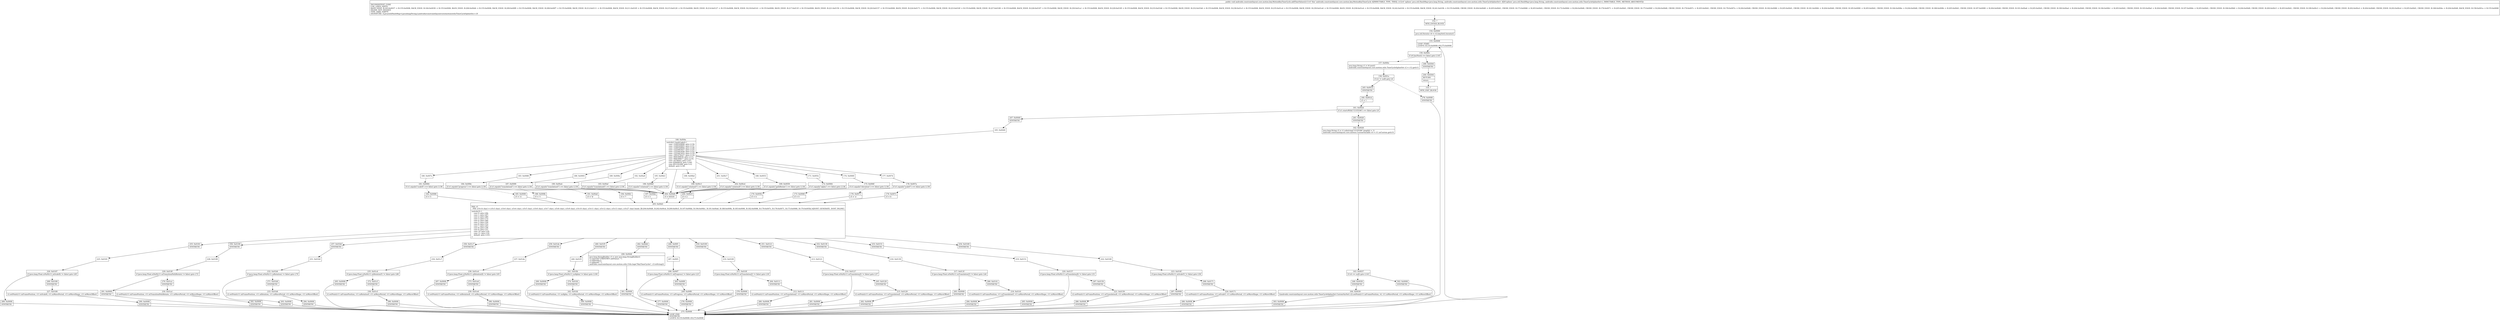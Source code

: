 digraph "CFG forandroidx.constraintlayout.core.motion.key.MotionKeyTimeCycle.addTimeValues(Ljava\/util\/HashMap;)V" {
Node_152 [shape=record,label="{152\:\ ?|MTH_ENTER_BLOCK\l}"];
Node_154 [shape=record,label="{154\:\ 0x0000|java.util.Iterator r0 = r12.keySet().iterator()\l}"];
Node_155 [shape=record,label="{155\:\ 0x0008|LOOP_START\lLOOP:0: B:155:0x0008\-\>B:275:0x0008\l}"];
Node_156 [shape=record,label="{156\:\ 0x000c|if (r0.hasNext() == false) goto L145\l}"];
Node_157 [shape=record,label="{157\:\ 0x000e|java.lang.String r1 = r0.next()\landroidx.constraintlayout.core.motion.utils.TimeCycleSplineSet r2 = r12.get(r1)\l}"];
Node_158 [shape=record,label="{158\:\ 0x001a|if (r2 != null) goto L6\l}"];
Node_245 [shape=record,label="{245\:\ 0x001d|SYNTHETIC\l}"];
Node_160 [shape=record,label="{160\:\ 0x001d|r5 = 1\l}"];
Node_161 [shape=record,label="{161\:\ 0x0024|if (r1.startsWith(\"CUSTOM\") == false) goto L9\l}"];
Node_247 [shape=record,label="{247\:\ 0x0049|SYNTHETIC\l}"];
Node_165 [shape=record,label="{165\:\ 0x0049}"];
Node_166 [shape=record,label="{166\:\ 0x004e|switch(r1.hashCode()) \{\l    case \-1249320806: goto L134;\l    case \-1249320805: goto L131;\l    case \-1249320804: goto L128;\l    case \-1225497657: goto L125;\l    case \-1225497656: goto L122;\l    case \-1225497655: goto L119;\l    case \-1001078227: goto L116;\l    case \-908189618: goto L113;\l    case \-908189617: goto L110;\l    case \-4379043: goto L107;\l    case 92909918: goto L104;\l    case 803192288: goto L12;\l    default: goto L136;\l\}\l}"];
Node_168 [shape=record,label="{168\:\ 0x0053}"];
Node_169 [shape=record,label="{169\:\ 0x0059|if (r1.equals(\"pathRotate\") == false) goto L136\l}"];
Node_170 [shape=record,label="{170\:\ 0x005b|r5 = 4\l}"];
Node_205 [shape=record,label="{205\:\ 0x00d1|PHI: r5 \l  PHI: (r5v14 char) = (r5v3 char), (r5v0 char), (r5v4 char), (r5v5 char), (r5v6 char), (r5v7 char), (r5v8 char), (r5v9 char), (r5v10 char), (r5v11 char), (r5v12 char), (r5v13 char), (r5v27 char) binds: [B:204:0x00d0, B:202:0x00cd, B:200:0x00c5, B:197:0x00bb, B:194:0x00b1, B:191:0x00a6, B:188:0x009b, B:185:0x0090, B:182:0x0086, B:179:0x007c, B:176:0x0071, B:173:0x0066, B:170:0x005b] A[DONT_GENERATE, DONT_INLINE]\l|switch(r5) \{\l    case 0: goto L94;\l    case 1: goto L87;\l    case 2: goto L80;\l    case 3: goto L73;\l    case 4: goto L66;\l    case 5: goto L59;\l    case 6: goto L52;\l    case 7: goto L45;\l    case 8: goto L38;\l    case 9: goto L31;\l    case 10: goto L24;\l    case 11: goto L16;\l    default: goto L101;\l\}\l}"];
Node_249 [shape=record,label="{249\:\ 0x00f1|SYNTHETIC\l}"];
Node_207 [shape=record,label="{207\:\ 0x00f1}"];
Node_208 [shape=record,label="{208\:\ 0x00f7|if (java.lang.Float.isNaN(r11.mProgress) != false) goto L23\l}"];
Node_263 [shape=record,label="{263\:\ 0x00f9|SYNTHETIC\l}"];
Node_209 [shape=record,label="{209\:\ 0x00f9|r2.setPoint(r11.mFramePosition, r11.mProgress, r11.mWavePeriod, r11.mWaveShape, r11.mWaveOffset)\l}"];
Node_278 [shape=record,label="{278\:\ 0x0008|SYNTHETIC\l}"];
Node_275 [shape=record,label="{275\:\ 0x0008|LOOP_END\lSYNTHETIC\lLOOP:0: B:155:0x0008\-\>B:275:0x0008\l}"];
Node_277 [shape=record,label="{277\:\ 0x0008|SYNTHETIC\l}"];
Node_250 [shape=record,label="{250\:\ 0x0109|SYNTHETIC\l}"];
Node_210 [shape=record,label="{210\:\ 0x0109}"];
Node_211 [shape=record,label="{211\:\ 0x010f|if (java.lang.Float.isNaN(r11.mTranslationZ) != false) goto L30\l}"];
Node_264 [shape=record,label="{264\:\ 0x0111|SYNTHETIC\l}"];
Node_212 [shape=record,label="{212\:\ 0x0111|r2.setPoint(r11.mFramePosition, r11.mTranslationZ, r11.mWavePeriod, r11.mWaveShape, r11.mWaveOffset)\l}"];
Node_280 [shape=record,label="{280\:\ 0x0008|SYNTHETIC\l}"];
Node_279 [shape=record,label="{279\:\ 0x0008|SYNTHETIC\l}"];
Node_251 [shape=record,label="{251\:\ 0x0121|SYNTHETIC\l}"];
Node_213 [shape=record,label="{213\:\ 0x0121}"];
Node_214 [shape=record,label="{214\:\ 0x0127|if (java.lang.Float.isNaN(r11.mTranslationZ) != false) goto L37\l}"];
Node_265 [shape=record,label="{265\:\ 0x0129|SYNTHETIC\l}"];
Node_215 [shape=record,label="{215\:\ 0x0129|r2.setPoint(r11.mFramePosition, r11.mTranslationZ, r11.mWavePeriod, r11.mWaveShape, r11.mWaveOffset)\l}"];
Node_282 [shape=record,label="{282\:\ 0x0008|SYNTHETIC\l}"];
Node_281 [shape=record,label="{281\:\ 0x0008|SYNTHETIC\l}"];
Node_252 [shape=record,label="{252\:\ 0x0139|SYNTHETIC\l}"];
Node_216 [shape=record,label="{216\:\ 0x0139}"];
Node_217 [shape=record,label="{217\:\ 0x013f|if (java.lang.Float.isNaN(r11.mTranslationY) != false) goto L44\l}"];
Node_266 [shape=record,label="{266\:\ 0x0141|SYNTHETIC\l}"];
Node_218 [shape=record,label="{218\:\ 0x0141|r2.setPoint(r11.mFramePosition, r11.mTranslationY, r11.mWavePeriod, r11.mWaveShape, r11.mWaveOffset)\l}"];
Node_284 [shape=record,label="{284\:\ 0x0008|SYNTHETIC\l}"];
Node_283 [shape=record,label="{283\:\ 0x0008|SYNTHETIC\l}"];
Node_253 [shape=record,label="{253\:\ 0x0151|SYNTHETIC\l}"];
Node_219 [shape=record,label="{219\:\ 0x0151}"];
Node_220 [shape=record,label="{220\:\ 0x0157|if (java.lang.Float.isNaN(r11.mTranslationX) != false) goto L51\l}"];
Node_267 [shape=record,label="{267\:\ 0x0159|SYNTHETIC\l}"];
Node_221 [shape=record,label="{221\:\ 0x0159|r2.setPoint(r11.mFramePosition, r11.mTranslationX, r11.mWavePeriod, r11.mWaveShape, r11.mWaveOffset)\l}"];
Node_286 [shape=record,label="{286\:\ 0x0008|SYNTHETIC\l}"];
Node_285 [shape=record,label="{285\:\ 0x0008|SYNTHETIC\l}"];
Node_254 [shape=record,label="{254\:\ 0x0169|SYNTHETIC\l}"];
Node_222 [shape=record,label="{222\:\ 0x0169}"];
Node_223 [shape=record,label="{223\:\ 0x016f|if (java.lang.Float.isNaN(r11.mScaleY) != false) goto L58\l}"];
Node_268 [shape=record,label="{268\:\ 0x0171|SYNTHETIC\l}"];
Node_224 [shape=record,label="{224\:\ 0x0171|r2.setPoint(r11.mFramePosition, r11.mScaleY, r11.mWavePeriod, r11.mWaveShape, r11.mWaveOffset)\l}"];
Node_288 [shape=record,label="{288\:\ 0x0008|SYNTHETIC\l}"];
Node_287 [shape=record,label="{287\:\ 0x0008|SYNTHETIC\l}"];
Node_255 [shape=record,label="{255\:\ 0x0181|SYNTHETIC\l}"];
Node_225 [shape=record,label="{225\:\ 0x0181}"];
Node_226 [shape=record,label="{226\:\ 0x0187|if (java.lang.Float.isNaN(r11.mScaleX) != false) goto L65\l}"];
Node_269 [shape=record,label="{269\:\ 0x0189|SYNTHETIC\l}"];
Node_227 [shape=record,label="{227\:\ 0x0189|r2.setPoint(r11.mFramePosition, r11.mScaleX, r11.mWavePeriod, r11.mWaveShape, r11.mWaveOffset)\l}"];
Node_290 [shape=record,label="{290\:\ 0x0008|SYNTHETIC\l}"];
Node_289 [shape=record,label="{289\:\ 0x0008|SYNTHETIC\l}"];
Node_256 [shape=record,label="{256\:\ 0x0199|SYNTHETIC\l}"];
Node_228 [shape=record,label="{228\:\ 0x0199}"];
Node_229 [shape=record,label="{229\:\ 0x019f|if (java.lang.Float.isNaN(r11.mTransitionPathRotate) != false) goto L72\l}"];
Node_270 [shape=record,label="{270\:\ 0x01a1|SYNTHETIC\l}"];
Node_230 [shape=record,label="{230\:\ 0x01a1|r2.setPoint(r11.mFramePosition, r11.mTransitionPathRotate, r11.mWavePeriod, r11.mWaveShape, r11.mWaveOffset)\l}"];
Node_292 [shape=record,label="{292\:\ 0x0008|SYNTHETIC\l}"];
Node_291 [shape=record,label="{291\:\ 0x0008|SYNTHETIC\l}"];
Node_257 [shape=record,label="{257\:\ 0x01b0|SYNTHETIC\l}"];
Node_231 [shape=record,label="{231\:\ 0x01b0}"];
Node_232 [shape=record,label="{232\:\ 0x01b6|if (java.lang.Float.isNaN(r11.mRotation) != false) goto L79\l}"];
Node_271 [shape=record,label="{271\:\ 0x01b8|SYNTHETIC\l}"];
Node_233 [shape=record,label="{233\:\ 0x01b8|r2.setPoint(r11.mFramePosition, r11.mRotation, r11.mWavePeriod, r11.mWaveShape, r11.mWaveOffset)\l}"];
Node_294 [shape=record,label="{294\:\ 0x0008|SYNTHETIC\l}"];
Node_293 [shape=record,label="{293\:\ 0x0008|SYNTHETIC\l}"];
Node_258 [shape=record,label="{258\:\ 0x01c7|SYNTHETIC\l}"];
Node_234 [shape=record,label="{234\:\ 0x01c7}"];
Node_235 [shape=record,label="{235\:\ 0x01cd|if (java.lang.Float.isNaN(r11.mRotationY) != false) goto L86\l}"];
Node_272 [shape=record,label="{272\:\ 0x01cf|SYNTHETIC\l}"];
Node_236 [shape=record,label="{236\:\ 0x01cf|r2.setPoint(r11.mFramePosition, r11.mRotationY, r11.mWavePeriod, r11.mWaveShape, r11.mWaveOffset)\l}"];
Node_296 [shape=record,label="{296\:\ 0x0008|SYNTHETIC\l}"];
Node_295 [shape=record,label="{295\:\ 0x0008|SYNTHETIC\l}"];
Node_259 [shape=record,label="{259\:\ 0x01de|SYNTHETIC\l}"];
Node_237 [shape=record,label="{237\:\ 0x01de}"];
Node_238 [shape=record,label="{238\:\ 0x01e4|if (java.lang.Float.isNaN(r11.mRotationX) != false) goto L93\l}"];
Node_273 [shape=record,label="{273\:\ 0x01e6|SYNTHETIC\l}"];
Node_239 [shape=record,label="{239\:\ 0x01e6|r2.setPoint(r11.mFramePosition, r11.mRotationX, r11.mWavePeriod, r11.mWaveShape, r11.mWaveOffset)\l}"];
Node_298 [shape=record,label="{298\:\ 0x0008|SYNTHETIC\l}"];
Node_297 [shape=record,label="{297\:\ 0x0008|SYNTHETIC\l}"];
Node_260 [shape=record,label="{260\:\ 0x01f5|SYNTHETIC\l}"];
Node_240 [shape=record,label="{240\:\ 0x01f5}"];
Node_241 [shape=record,label="{241\:\ 0x01fb|if (java.lang.Float.isNaN(r11.mAlpha) != false) goto L100\l}"];
Node_274 [shape=record,label="{274\:\ 0x01fd|SYNTHETIC\l}"];
Node_242 [shape=record,label="{242\:\ 0x01fd|r2.setPoint(r11.mFramePosition, r11.mAlpha, r11.mWavePeriod, r11.mWaveShape, r11.mWaveOffset)\l}"];
Node_300 [shape=record,label="{300\:\ 0x0008|SYNTHETIC\l}"];
Node_299 [shape=record,label="{299\:\ 0x0008|SYNTHETIC\l}"];
Node_262 [shape=record,label="{262\:\ 0x00d4|SYNTHETIC\l}"];
Node_206 [shape=record,label="{206\:\ 0x00d4|java.lang.StringBuilder r3 = new java.lang.StringBuilder()\lr3.append(\"UNKNOWN addValues \"\")\lr3.append(r1)\lr3.append(\"\"\")\landroidx.constraintlayout.core.motion.utils.Utils.loge(\"KeyTimeCycles\", r3.toString())\l}"];
Node_301 [shape=record,label="{301\:\ 0x0008|SYNTHETIC\l}"];
Node_171 [shape=record,label="{171\:\ 0x005e}"];
Node_172 [shape=record,label="{172\:\ 0x0064|if (r1.equals(\"alpha\") == false) goto L136\l}"];
Node_173 [shape=record,label="{173\:\ 0x0066|r5 = 0\l}"];
Node_174 [shape=record,label="{174\:\ 0x0069}"];
Node_175 [shape=record,label="{175\:\ 0x006f|if (r1.equals(\"elevation\") == false) goto L136\l}"];
Node_176 [shape=record,label="{176\:\ 0x0071|r5 = 'n'\l}"];
Node_177 [shape=record,label="{177\:\ 0x0074}"];
Node_178 [shape=record,label="{178\:\ 0x007a|if (r1.equals(\"scaleY\") == false) goto L136\l}"];
Node_179 [shape=record,label="{179\:\ 0x007c|r5 = 6\l}"];
Node_180 [shape=record,label="{180\:\ 0x007e}"];
Node_181 [shape=record,label="{181\:\ 0x0084|if (r1.equals(\"scaleX\") == false) goto L136\l}"];
Node_182 [shape=record,label="{182\:\ 0x0086|r5 = 5\l}"];
Node_183 [shape=record,label="{183\:\ 0x0088}"];
Node_184 [shape=record,label="{184\:\ 0x008e|if (r1.equals(\"progress\") == false) goto L136\l}"];
Node_185 [shape=record,label="{185\:\ 0x0090|r5 = 11\l}"];
Node_186 [shape=record,label="{186\:\ 0x0093}"];
Node_187 [shape=record,label="{187\:\ 0x0099|if (r1.equals(\"translationZ\") == false) goto L136\l}"];
Node_188 [shape=record,label="{188\:\ 0x009b|r5 = 't'\l}"];
Node_189 [shape=record,label="{189\:\ 0x009e}"];
Node_190 [shape=record,label="{190\:\ 0x00a4|if (r1.equals(\"translationY\") == false) goto L136\l}"];
Node_191 [shape=record,label="{191\:\ 0x00a6|r5 = 'b'\l}"];
Node_192 [shape=record,label="{192\:\ 0x00a9}"];
Node_193 [shape=record,label="{193\:\ 0x00af|if (r1.equals(\"translationX\") == false) goto L136\l}"];
Node_194 [shape=record,label="{194\:\ 0x00b1|r5 = 7\l}"];
Node_195 [shape=record,label="{195\:\ 0x00b3}"];
Node_196 [shape=record,label="{196\:\ 0x00b9|if (r1.equals(\"rotationZ\") == false) goto L136\l}"];
Node_197 [shape=record,label="{197\:\ 0x00bb|r5 = 3\l}"];
Node_198 [shape=record,label="{198\:\ 0x00bd}"];
Node_199 [shape=record,label="{199\:\ 0x00c3|if (r1.equals(\"rotationY\") == false) goto L136\l}"];
Node_200 [shape=record,label="{200\:\ 0x00c5|r5 = 2\l}"];
Node_201 [shape=record,label="{201\:\ 0x00c7}"];
Node_202 [shape=record,label="{202\:\ 0x00cd|if (r1.equals(\"rotationX\") == false) goto L136\l}"];
Node_204 [shape=record,label="{204\:\ 0x00d0|r5 = 65535\l}"];
Node_261 [shape=record,label="{261\:\ 0x0026|SYNTHETIC\l}"];
Node_162 [shape=record,label="{162\:\ 0x0026|java.lang.String r3 = r1.substring(\"CUSTOM\".length() + 1)\landroidx.constraintlayout.core.motion.CustomVariable r4 = r11.mCustom.get(r3)\l}"];
Node_163 [shape=record,label="{163\:\ 0x0037|if (r4 == null) goto L143\l}"];
Node_248 [shape=record,label="{248\:\ 0x0039|SYNTHETIC\l}"];
Node_164 [shape=record,label="{164\:\ 0x0039|((androidx.constraintlayout.core.motion.utils.TimeCycleSplineSet.CustomVarSet) r2).setPoint(r11.mFramePosition, r4, r11.mWavePeriod, r11.mWaveShape, r11.mWaveOffset)\l}"];
Node_303 [shape=record,label="{303\:\ 0x0008|SYNTHETIC\l}"];
Node_302 [shape=record,label="{302\:\ 0x0008|SYNTHETIC\l}"];
Node_276 [shape=record,label="{276\:\ 0x0008|SYNTHETIC\l}"];
Node_246 [shape=record,label="{246\:\ 0x020d|SYNTHETIC\l}"];
Node_244 [shape=record,label="{244\:\ 0x020d|RETURN\l|return\l}"];
Node_153 [shape=record,label="{153\:\ ?|MTH_EXIT_BLOCK\l}"];
MethodNode[shape=record,label="{public void androidx.constraintlayout.core.motion.key.MotionKeyTimeCycle.addTimeValues((r11v0 'this' androidx.constraintlayout.core.motion.key.MotionKeyTimeCycle A[IMMUTABLE_TYPE, THIS]), (r12v0 'splines' java.util.HashMap\<java.lang.String, androidx.constraintlayout.core.motion.utils.TimeCycleSplineSet\> A[D('splines' java.util.HashMap\<java.lang.String, androidx.constraintlayout.core.motion.utils.TimeCycleSplineSet\>), IMMUTABLE_TYPE, METHOD_ARGUMENT]))  | INCONSISTENT_CODE\lUSE_LINES_HINTS\lBACK_EDGE: B:163:0x0037 \-\> B:155:0x0008, BACK_EDGE: B:164:0x0039 \-\> B:155:0x0008, BACK_EDGE: B:206:0x00d4 \-\> B:155:0x0008, BACK_EDGE: B:209:0x00f9 \-\> B:155:0x0008, BACK_EDGE: B:208:0x00f7 \-\> B:155:0x0008, BACK_EDGE: B:212:0x0111 \-\> B:155:0x0008, BACK_EDGE: B:211:0x010f \-\> B:155:0x0008, BACK_EDGE: B:215:0x0129 \-\> B:155:0x0008, BACK_EDGE: B:214:0x0127 \-\> B:155:0x0008, BACK_EDGE: B:218:0x0141 \-\> B:155:0x0008, BACK_EDGE: B:217:0x013f \-\> B:155:0x0008, BACK_EDGE: B:221:0x0159 \-\> B:155:0x0008, BACK_EDGE: B:220:0x0157 \-\> B:155:0x0008, BACK_EDGE: B:224:0x0171 \-\> B:155:0x0008, BACK_EDGE: B:223:0x016f \-\> B:155:0x0008, BACK_EDGE: B:227:0x0189 \-\> B:155:0x0008, BACK_EDGE: B:226:0x0187 \-\> B:155:0x0008, BACK_EDGE: B:230:0x01a1 \-\> B:155:0x0008, BACK_EDGE: B:229:0x019f \-\> B:155:0x0008, BACK_EDGE: B:233:0x01b8 \-\> B:155:0x0008, BACK_EDGE: B:232:0x01b6 \-\> B:155:0x0008, BACK_EDGE: B:236:0x01cf \-\> B:155:0x0008, BACK_EDGE: B:235:0x01cd \-\> B:155:0x0008, BACK_EDGE: B:239:0x01e6 \-\> B:155:0x0008, BACK_EDGE: B:238:0x01e4 \-\> B:155:0x0008, BACK_EDGE: B:242:0x01fd \-\> B:155:0x0008, BACK_EDGE: B:241:0x01fb \-\> B:155:0x0008, CROSS_EDGE: B:204:0x00d0 \-\> B:205:0x00d1, CROSS_EDGE: B:173:0x0066 \-\> B:205:0x00d1, CROSS_EDGE: B:172:0x0064 \-\> B:204:0x00d0, CROSS_EDGE: B:176:0x0071 \-\> B:205:0x00d1, CROSS_EDGE: B:175:0x006f \-\> B:204:0x00d0, CROSS_EDGE: B:179:0x007c \-\> B:205:0x00d1, CROSS_EDGE: B:178:0x007a \-\> B:204:0x00d0, CROSS_EDGE: B:182:0x0086 \-\> B:205:0x00d1, CROSS_EDGE: B:181:0x0084 \-\> B:204:0x00d0, CROSS_EDGE: B:185:0x0090 \-\> B:205:0x00d1, CROSS_EDGE: B:184:0x008e \-\> B:204:0x00d0, CROSS_EDGE: B:188:0x009b \-\> B:205:0x00d1, CROSS_EDGE: B:187:0x0099 \-\> B:204:0x00d0, CROSS_EDGE: B:191:0x00a6 \-\> B:205:0x00d1, CROSS_EDGE: B:190:0x00a4 \-\> B:204:0x00d0, CROSS_EDGE: B:194:0x00b1 \-\> B:205:0x00d1, CROSS_EDGE: B:193:0x00af \-\> B:204:0x00d0, CROSS_EDGE: B:197:0x00bb \-\> B:205:0x00d1, CROSS_EDGE: B:196:0x00b9 \-\> B:204:0x00d0, CROSS_EDGE: B:200:0x00c5 \-\> B:205:0x00d1, CROSS_EDGE: B:199:0x00c3 \-\> B:204:0x00d0, CROSS_EDGE: B:202:0x00cd \-\> B:204:0x00d0, CROSS_EDGE: B:202:0x00cd \-\> B:205:0x00d1, CROSS_EDGE: B:166:0x004e \-\> B:204:0x00d0, BACK_EDGE: B:158:0x001a \-\> B:155:0x0008\lINLINE_NOT_NEEDED\lTYPE_VARS: EMPTY\lSIGNATURE: (Ljava\/util\/HashMap\<Ljava\/lang\/String;Landroidx\/constraintlayout\/core\/motion\/utils\/TimeCycleSplineSet;\>;)V\l}"];
MethodNode -> Node_152;Node_152 -> Node_154;
Node_154 -> Node_155;
Node_155 -> Node_156;
Node_156 -> Node_157[style=dashed];
Node_156 -> Node_246;
Node_157 -> Node_158;
Node_158 -> Node_245;
Node_158 -> Node_276[style=dashed];
Node_245 -> Node_160;
Node_160 -> Node_161;
Node_161 -> Node_247;
Node_161 -> Node_261[style=dashed];
Node_247 -> Node_165;
Node_165 -> Node_166;
Node_166 -> Node_168;
Node_166 -> Node_171;
Node_166 -> Node_174;
Node_166 -> Node_177;
Node_166 -> Node_180;
Node_166 -> Node_183;
Node_166 -> Node_186;
Node_166 -> Node_189;
Node_166 -> Node_192;
Node_166 -> Node_195;
Node_166 -> Node_198;
Node_166 -> Node_201;
Node_166 -> Node_204;
Node_168 -> Node_169;
Node_169 -> Node_170[style=dashed];
Node_169 -> Node_204;
Node_170 -> Node_205;
Node_205 -> Node_249;
Node_205 -> Node_250;
Node_205 -> Node_251;
Node_205 -> Node_252;
Node_205 -> Node_253;
Node_205 -> Node_254;
Node_205 -> Node_255;
Node_205 -> Node_256;
Node_205 -> Node_257;
Node_205 -> Node_258;
Node_205 -> Node_259;
Node_205 -> Node_260;
Node_205 -> Node_262;
Node_249 -> Node_207;
Node_207 -> Node_208;
Node_208 -> Node_263[style=dashed];
Node_208 -> Node_277;
Node_263 -> Node_209;
Node_209 -> Node_278;
Node_278 -> Node_275;
Node_275 -> Node_155;
Node_277 -> Node_275;
Node_250 -> Node_210;
Node_210 -> Node_211;
Node_211 -> Node_264[style=dashed];
Node_211 -> Node_279;
Node_264 -> Node_212;
Node_212 -> Node_280;
Node_280 -> Node_275;
Node_279 -> Node_275;
Node_251 -> Node_213;
Node_213 -> Node_214;
Node_214 -> Node_265[style=dashed];
Node_214 -> Node_281;
Node_265 -> Node_215;
Node_215 -> Node_282;
Node_282 -> Node_275;
Node_281 -> Node_275;
Node_252 -> Node_216;
Node_216 -> Node_217;
Node_217 -> Node_266[style=dashed];
Node_217 -> Node_283;
Node_266 -> Node_218;
Node_218 -> Node_284;
Node_284 -> Node_275;
Node_283 -> Node_275;
Node_253 -> Node_219;
Node_219 -> Node_220;
Node_220 -> Node_267[style=dashed];
Node_220 -> Node_285;
Node_267 -> Node_221;
Node_221 -> Node_286;
Node_286 -> Node_275;
Node_285 -> Node_275;
Node_254 -> Node_222;
Node_222 -> Node_223;
Node_223 -> Node_268[style=dashed];
Node_223 -> Node_287;
Node_268 -> Node_224;
Node_224 -> Node_288;
Node_288 -> Node_275;
Node_287 -> Node_275;
Node_255 -> Node_225;
Node_225 -> Node_226;
Node_226 -> Node_269[style=dashed];
Node_226 -> Node_289;
Node_269 -> Node_227;
Node_227 -> Node_290;
Node_290 -> Node_275;
Node_289 -> Node_275;
Node_256 -> Node_228;
Node_228 -> Node_229;
Node_229 -> Node_270[style=dashed];
Node_229 -> Node_291;
Node_270 -> Node_230;
Node_230 -> Node_292;
Node_292 -> Node_275;
Node_291 -> Node_275;
Node_257 -> Node_231;
Node_231 -> Node_232;
Node_232 -> Node_271[style=dashed];
Node_232 -> Node_293;
Node_271 -> Node_233;
Node_233 -> Node_294;
Node_294 -> Node_275;
Node_293 -> Node_275;
Node_258 -> Node_234;
Node_234 -> Node_235;
Node_235 -> Node_272[style=dashed];
Node_235 -> Node_295;
Node_272 -> Node_236;
Node_236 -> Node_296;
Node_296 -> Node_275;
Node_295 -> Node_275;
Node_259 -> Node_237;
Node_237 -> Node_238;
Node_238 -> Node_273[style=dashed];
Node_238 -> Node_297;
Node_273 -> Node_239;
Node_239 -> Node_298;
Node_298 -> Node_275;
Node_297 -> Node_275;
Node_260 -> Node_240;
Node_240 -> Node_241;
Node_241 -> Node_274[style=dashed];
Node_241 -> Node_299;
Node_274 -> Node_242;
Node_242 -> Node_300;
Node_300 -> Node_275;
Node_299 -> Node_275;
Node_262 -> Node_206;
Node_206 -> Node_301;
Node_301 -> Node_275;
Node_171 -> Node_172;
Node_172 -> Node_173[style=dashed];
Node_172 -> Node_204;
Node_173 -> Node_205;
Node_174 -> Node_175;
Node_175 -> Node_176[style=dashed];
Node_175 -> Node_204;
Node_176 -> Node_205;
Node_177 -> Node_178;
Node_178 -> Node_179[style=dashed];
Node_178 -> Node_204;
Node_179 -> Node_205;
Node_180 -> Node_181;
Node_181 -> Node_182[style=dashed];
Node_181 -> Node_204;
Node_182 -> Node_205;
Node_183 -> Node_184;
Node_184 -> Node_185[style=dashed];
Node_184 -> Node_204;
Node_185 -> Node_205;
Node_186 -> Node_187;
Node_187 -> Node_188[style=dashed];
Node_187 -> Node_204;
Node_188 -> Node_205;
Node_189 -> Node_190;
Node_190 -> Node_191[style=dashed];
Node_190 -> Node_204;
Node_191 -> Node_205;
Node_192 -> Node_193;
Node_193 -> Node_194[style=dashed];
Node_193 -> Node_204;
Node_194 -> Node_205;
Node_195 -> Node_196;
Node_196 -> Node_197[style=dashed];
Node_196 -> Node_204;
Node_197 -> Node_205;
Node_198 -> Node_199;
Node_199 -> Node_200[style=dashed];
Node_199 -> Node_204;
Node_200 -> Node_205;
Node_201 -> Node_202;
Node_202 -> Node_204;
Node_202 -> Node_205[style=dashed];
Node_204 -> Node_205;
Node_261 -> Node_162;
Node_162 -> Node_163;
Node_163 -> Node_248[style=dashed];
Node_163 -> Node_302;
Node_248 -> Node_164;
Node_164 -> Node_303;
Node_303 -> Node_275;
Node_302 -> Node_275;
Node_276 -> Node_275;
Node_246 -> Node_244;
Node_244 -> Node_153;
}

